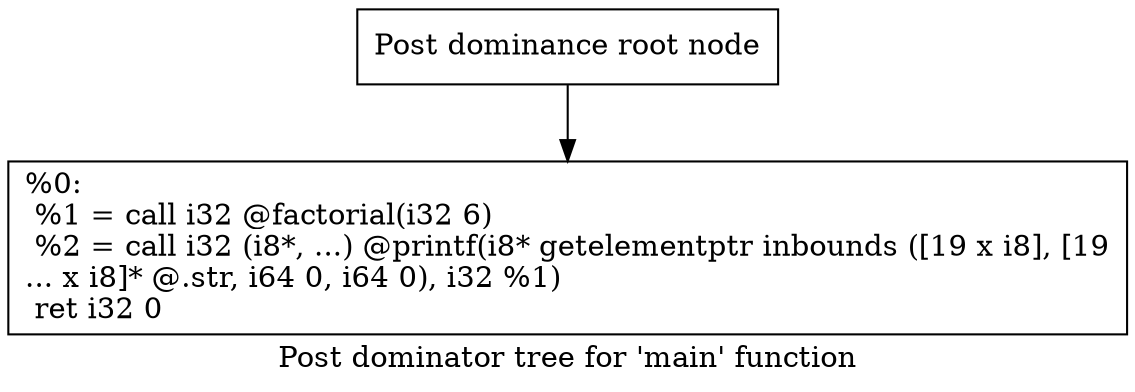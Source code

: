 digraph "Post dominator tree for 'main' function" {
	label="Post dominator tree for 'main' function";

	Node0x558e2aa37ac0 [shape=record,label="{Post dominance root node}"];
	Node0x558e2aa37ac0 -> Node0x558e2aa368b0;
	Node0x558e2aa368b0 [shape=record,label="{%0:\l  %1 = call i32 @factorial(i32 6)\l  %2 = call i32 (i8*, ...) @printf(i8* getelementptr inbounds ([19 x i8], [19\l... x i8]* @.str, i64 0, i64 0), i32 %1)\l  ret i32 0\l}"];
}
